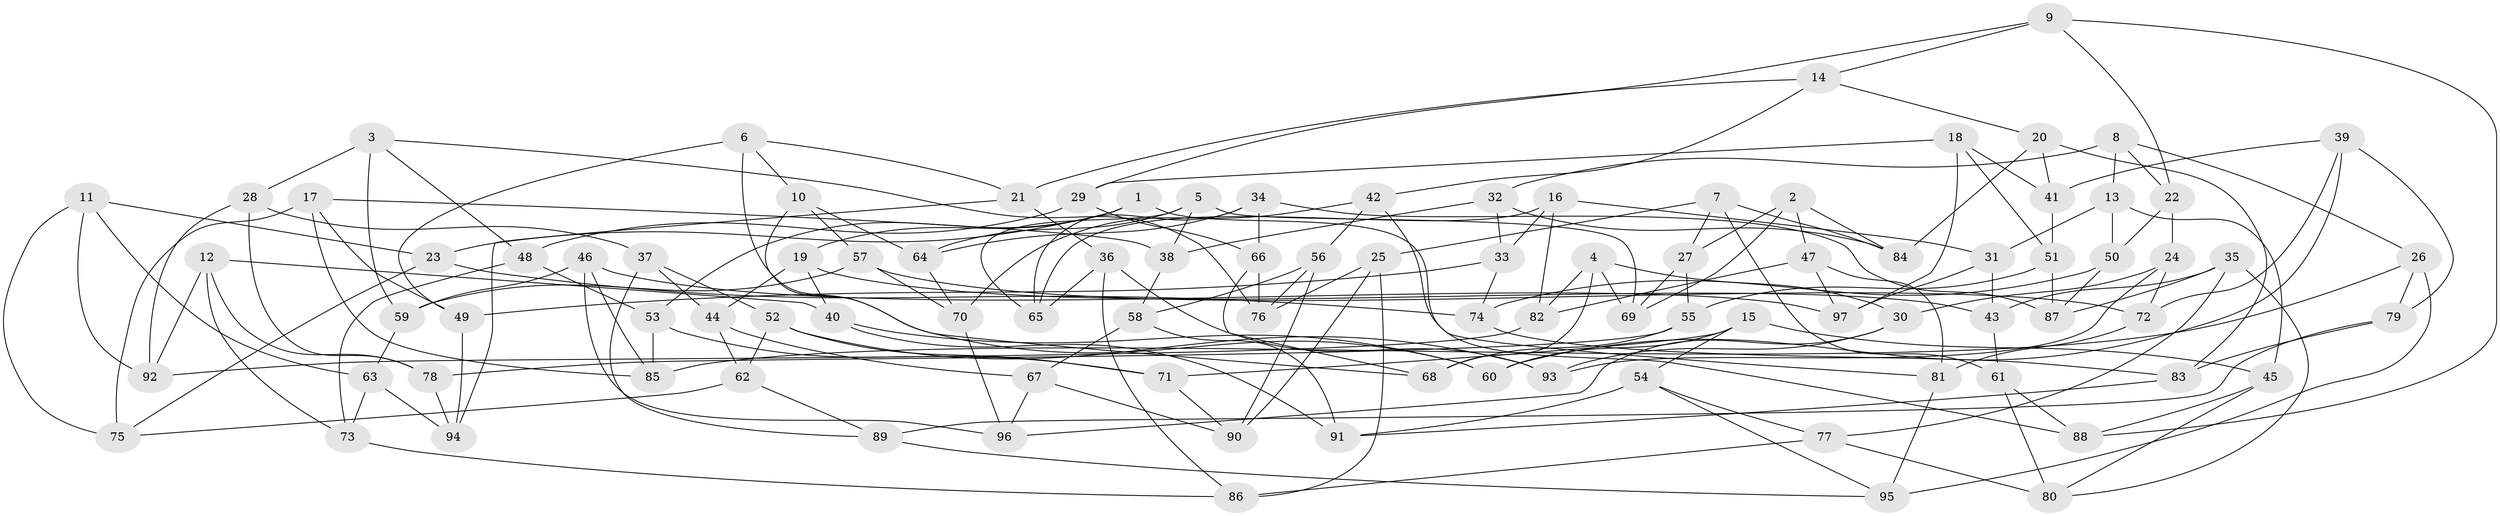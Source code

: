 // Generated by graph-tools (version 1.1) at 2025/03/03/09/25 03:03:11]
// undirected, 97 vertices, 194 edges
graph export_dot {
graph [start="1"]
  node [color=gray90,style=filled];
  1;
  2;
  3;
  4;
  5;
  6;
  7;
  8;
  9;
  10;
  11;
  12;
  13;
  14;
  15;
  16;
  17;
  18;
  19;
  20;
  21;
  22;
  23;
  24;
  25;
  26;
  27;
  28;
  29;
  30;
  31;
  32;
  33;
  34;
  35;
  36;
  37;
  38;
  39;
  40;
  41;
  42;
  43;
  44;
  45;
  46;
  47;
  48;
  49;
  50;
  51;
  52;
  53;
  54;
  55;
  56;
  57;
  58;
  59;
  60;
  61;
  62;
  63;
  64;
  65;
  66;
  67;
  68;
  69;
  70;
  71;
  72;
  73;
  74;
  75;
  76;
  77;
  78;
  79;
  80;
  81;
  82;
  83;
  84;
  85;
  86;
  87;
  88;
  89;
  90;
  91;
  92;
  93;
  94;
  95;
  96;
  97;
  1 -- 23;
  1 -- 81;
  1 -- 19;
  1 -- 53;
  2 -- 84;
  2 -- 27;
  2 -- 47;
  2 -- 69;
  3 -- 76;
  3 -- 59;
  3 -- 28;
  3 -- 48;
  4 -- 68;
  4 -- 82;
  4 -- 30;
  4 -- 69;
  5 -- 69;
  5 -- 65;
  5 -- 64;
  5 -- 38;
  6 -- 21;
  6 -- 60;
  6 -- 10;
  6 -- 49;
  7 -- 27;
  7 -- 84;
  7 -- 61;
  7 -- 25;
  8 -- 22;
  8 -- 26;
  8 -- 32;
  8 -- 13;
  9 -- 14;
  9 -- 22;
  9 -- 88;
  9 -- 29;
  10 -- 68;
  10 -- 64;
  10 -- 57;
  11 -- 75;
  11 -- 63;
  11 -- 92;
  11 -- 23;
  12 -- 92;
  12 -- 40;
  12 -- 78;
  12 -- 73;
  13 -- 31;
  13 -- 50;
  13 -- 45;
  14 -- 21;
  14 -- 20;
  14 -- 42;
  15 -- 60;
  15 -- 45;
  15 -- 71;
  15 -- 54;
  16 -- 82;
  16 -- 33;
  16 -- 31;
  16 -- 65;
  17 -- 85;
  17 -- 75;
  17 -- 38;
  17 -- 49;
  18 -- 97;
  18 -- 41;
  18 -- 51;
  18 -- 29;
  19 -- 40;
  19 -- 43;
  19 -- 44;
  20 -- 83;
  20 -- 84;
  20 -- 41;
  21 -- 94;
  21 -- 36;
  22 -- 24;
  22 -- 50;
  23 -- 75;
  23 -- 74;
  24 -- 30;
  24 -- 72;
  24 -- 93;
  25 -- 86;
  25 -- 76;
  25 -- 90;
  26 -- 79;
  26 -- 85;
  26 -- 95;
  27 -- 55;
  27 -- 69;
  28 -- 92;
  28 -- 78;
  28 -- 37;
  29 -- 66;
  29 -- 48;
  30 -- 93;
  30 -- 96;
  31 -- 43;
  31 -- 97;
  32 -- 33;
  32 -- 38;
  32 -- 84;
  33 -- 49;
  33 -- 74;
  34 -- 65;
  34 -- 66;
  34 -- 87;
  34 -- 64;
  35 -- 87;
  35 -- 43;
  35 -- 77;
  35 -- 80;
  36 -- 65;
  36 -- 93;
  36 -- 86;
  37 -- 89;
  37 -- 52;
  37 -- 44;
  38 -- 58;
  39 -- 60;
  39 -- 72;
  39 -- 79;
  39 -- 41;
  40 -- 60;
  40 -- 91;
  41 -- 51;
  42 -- 56;
  42 -- 88;
  42 -- 70;
  43 -- 61;
  44 -- 67;
  44 -- 62;
  45 -- 80;
  45 -- 88;
  46 -- 97;
  46 -- 96;
  46 -- 59;
  46 -- 85;
  47 -- 82;
  47 -- 97;
  47 -- 81;
  48 -- 53;
  48 -- 73;
  49 -- 94;
  50 -- 87;
  50 -- 74;
  51 -- 87;
  51 -- 55;
  52 -- 93;
  52 -- 62;
  52 -- 71;
  53 -- 85;
  53 -- 71;
  54 -- 95;
  54 -- 77;
  54 -- 91;
  55 -- 78;
  55 -- 68;
  56 -- 76;
  56 -- 58;
  56 -- 90;
  57 -- 72;
  57 -- 70;
  57 -- 59;
  58 -- 91;
  58 -- 67;
  59 -- 63;
  61 -- 80;
  61 -- 88;
  62 -- 89;
  62 -- 75;
  63 -- 73;
  63 -- 94;
  64 -- 70;
  66 -- 76;
  66 -- 68;
  67 -- 90;
  67 -- 96;
  70 -- 96;
  71 -- 90;
  72 -- 81;
  73 -- 86;
  74 -- 83;
  77 -- 80;
  77 -- 86;
  78 -- 94;
  79 -- 89;
  79 -- 83;
  81 -- 95;
  82 -- 92;
  83 -- 91;
  89 -- 95;
}
